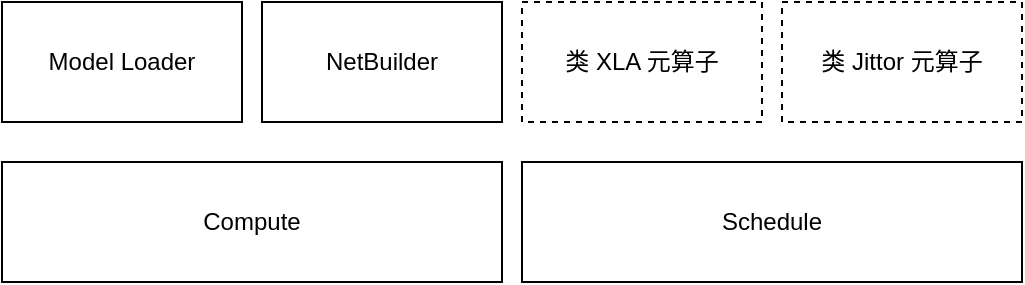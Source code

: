 <mxfile version="14.9.3" type="github">
  <diagram id="ng7lbXxeQi9tBq1vQwLF" name="Page-1">
    <mxGraphModel dx="1426" dy="768" grid="1" gridSize="10" guides="1" tooltips="1" connect="1" arrows="1" fold="1" page="1" pageScale="1" pageWidth="827" pageHeight="1169" math="0" shadow="0">
      <root>
        <mxCell id="0" />
        <mxCell id="1" parent="0" />
        <mxCell id="_LhLr6tckOiOOBS0e2qD-1" value="Model Loader" style="rounded=0;whiteSpace=wrap;html=1;" vertex="1" parent="1">
          <mxGeometry x="80" y="120" width="120" height="60" as="geometry" />
        </mxCell>
        <mxCell id="_LhLr6tckOiOOBS0e2qD-2" value="NetBuilder" style="rounded=0;whiteSpace=wrap;html=1;" vertex="1" parent="1">
          <mxGeometry x="210" y="120" width="120" height="60" as="geometry" />
        </mxCell>
        <mxCell id="_LhLr6tckOiOOBS0e2qD-3" value="类 XLA 元算子" style="rounded=0;whiteSpace=wrap;html=1;dashed=1;" vertex="1" parent="1">
          <mxGeometry x="340" y="120" width="120" height="60" as="geometry" />
        </mxCell>
        <mxCell id="_LhLr6tckOiOOBS0e2qD-4" value="类 Jittor 元算子" style="rounded=0;whiteSpace=wrap;html=1;dashed=1;" vertex="1" parent="1">
          <mxGeometry x="470" y="120" width="120" height="60" as="geometry" />
        </mxCell>
        <mxCell id="_LhLr6tckOiOOBS0e2qD-5" value="Compute" style="rounded=0;whiteSpace=wrap;html=1;" vertex="1" parent="1">
          <mxGeometry x="80" y="200" width="250" height="60" as="geometry" />
        </mxCell>
        <mxCell id="_LhLr6tckOiOOBS0e2qD-6" value="Schedule" style="rounded=0;whiteSpace=wrap;html=1;" vertex="1" parent="1">
          <mxGeometry x="340" y="200" width="250" height="60" as="geometry" />
        </mxCell>
      </root>
    </mxGraphModel>
  </diagram>
</mxfile>
